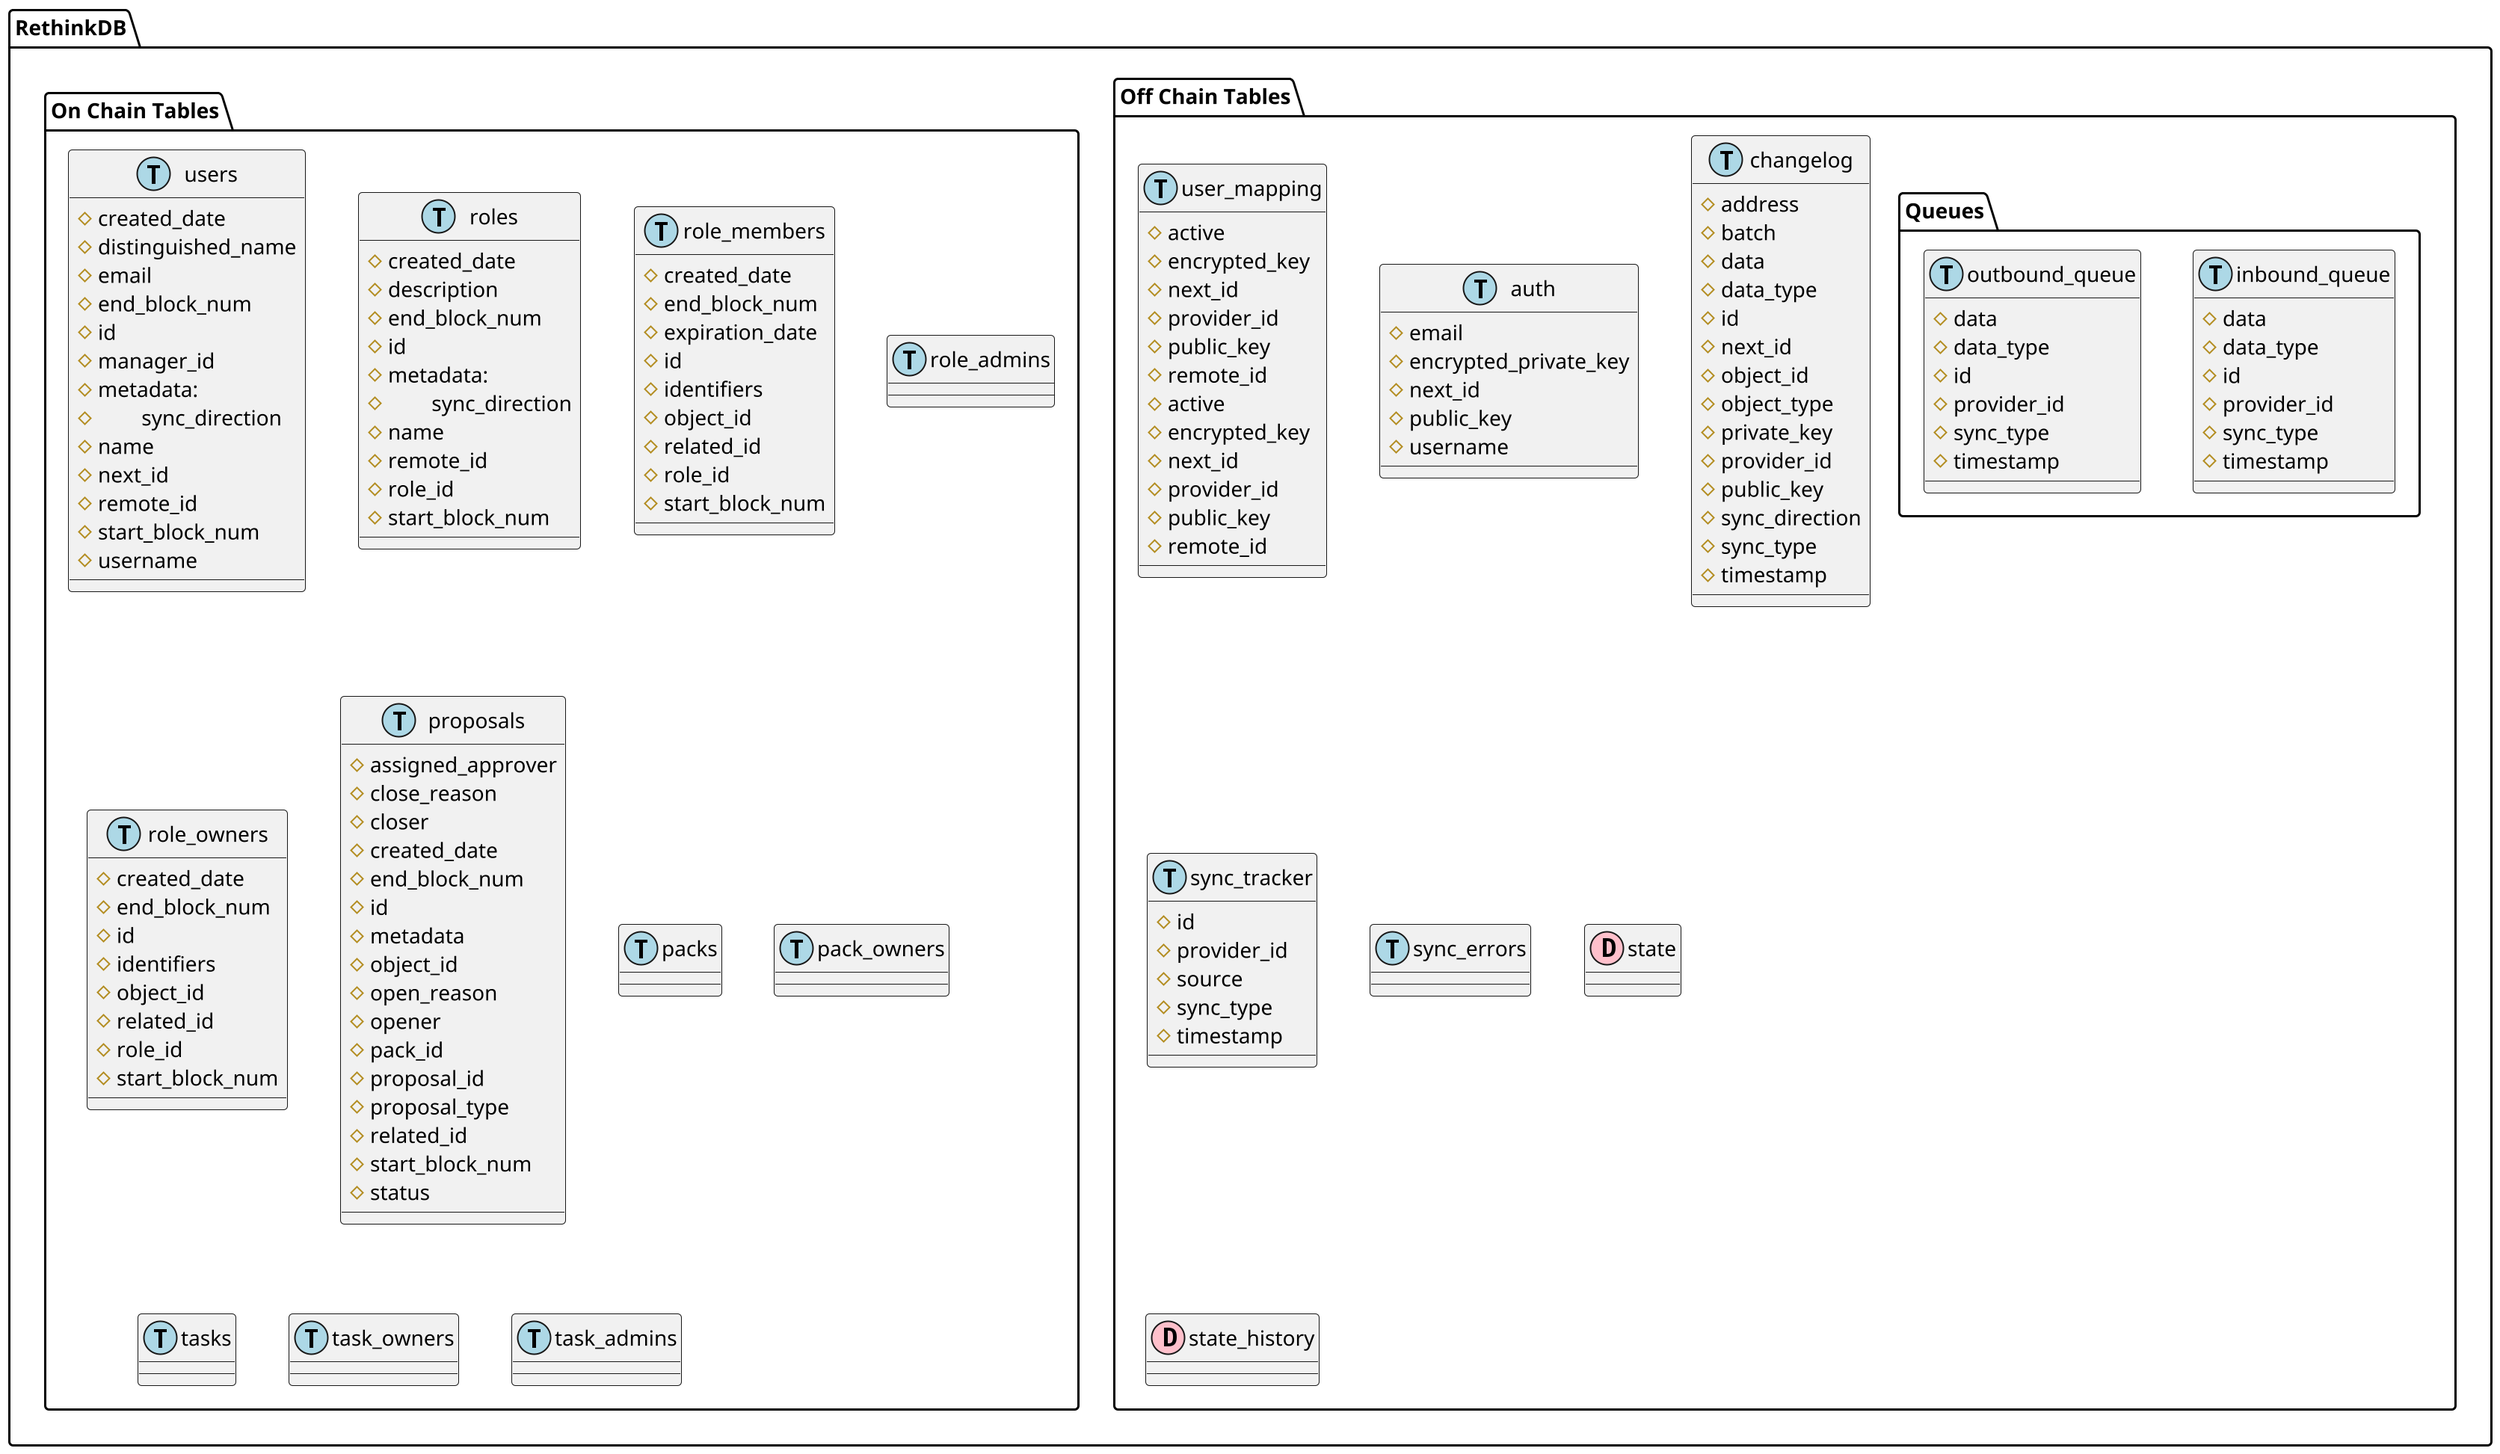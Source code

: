 @startuml RethinkDB Schemas
    allowmixing
    hide stereotype
    scale 2

    package "RethinkDB" {
        package "Off Chain Tables" {
            class user_mapping << (T,lightblue) >>{
                #active
                #encrypted_key
                #next_id
                #provider_id
                #public_key
                #remote_id
            }
            class auth << (T,lightblue) >>{
                #email
                #encrypted_private_key
                #next_id
                #public_key
                #username
            }
            class changelog << (T,lightblue) >>{
                #address
                #batch
                #data
                #data_type
                #id
                #next_id
                #object_id
                #object_type
                #private_key
                #provider_id
                #public_key
                #sync_direction
                #sync_type
                #timestamp
            }
            class user_mapping << (T,lightblue) >>{
                #active
                #encrypted_key
                #next_id
                #provider_id
                #public_key
                #remote_id
            }
            class sync_tracker << (T,lightblue) >>{
                #id
                #provider_id
                #source
                #sync_type
                #timestamp
            }
            class sync_errors << (T,lightblue) >> {

            }
            ' deprecated
            class state << (D,pink) Deprecated >> {

            }
            ' deprecated
            class state_history << (D,pink) Deprecated >> {

            }
            package "Queues"  {
                class inbound_queue << (T,lightblue) >>{
                    #data
                    #data_type
                    #id
                    #provider_id
                    #sync_type
                    #timestamp
                }
                class outbound_queue << (T,lightblue) >>{
                    #data
                    #data_type
                    #id
                    #provider_id
                    #sync_type
                    #timestamp
                }
            }
        }
        package "On Chain Tables" {
            class users << (T,lightblue) >>{
                #created_date
                #distinguished_name
                #email
                #end_block_num
                #id
                #manager_id
                #metadata:
                #\tsync_direction
                #name
                #next_id
                #remote_id
                #start_block_num
                #username

            }
            class roles << (T,lightblue) >>{
                #created_date
                #description
                #end_block_num
                #id
                #metadata:
                #\tsync_direction
                #name
                #remote_id
                #role_id
                #start_block_num
            }
            class role_members << (T,lightblue) >>{
                #created_date
                #end_block_num
                #expiration_date
                #id
                #identifiers
                #object_id
                #related_id
                #role_id
                #start_block_num
            }
            class role_admins << (T,lightblue) >>{

            }
            class role_owners << (T,lightblue) >>{
                #created_date
                #end_block_num
                #id
                #identifiers
                #object_id
                #related_id
                #role_id
                #start_block_num
            }
            class proposals << (T,lightblue) >>{
                #assigned_approver
                #close_reason
                #closer
                #created_date
                #end_block_num
                #id
                #metadata
                #object_id
                #open_reason
                #opener
                #pack_id
                #proposal_id
                #proposal_type
                #related_id
                #start_block_num
                #status
            }
            class packs << (T,lightblue) >> {

            }
            class pack_owners << (T,lightblue) >> {

            }
            class tasks << (T,lightblue) >> {

            }
            class task_owners << (T,lightblue) >> {

            }
            class task_admins << (T,lightblue) >> {

            }
        }
    }
@enduml

